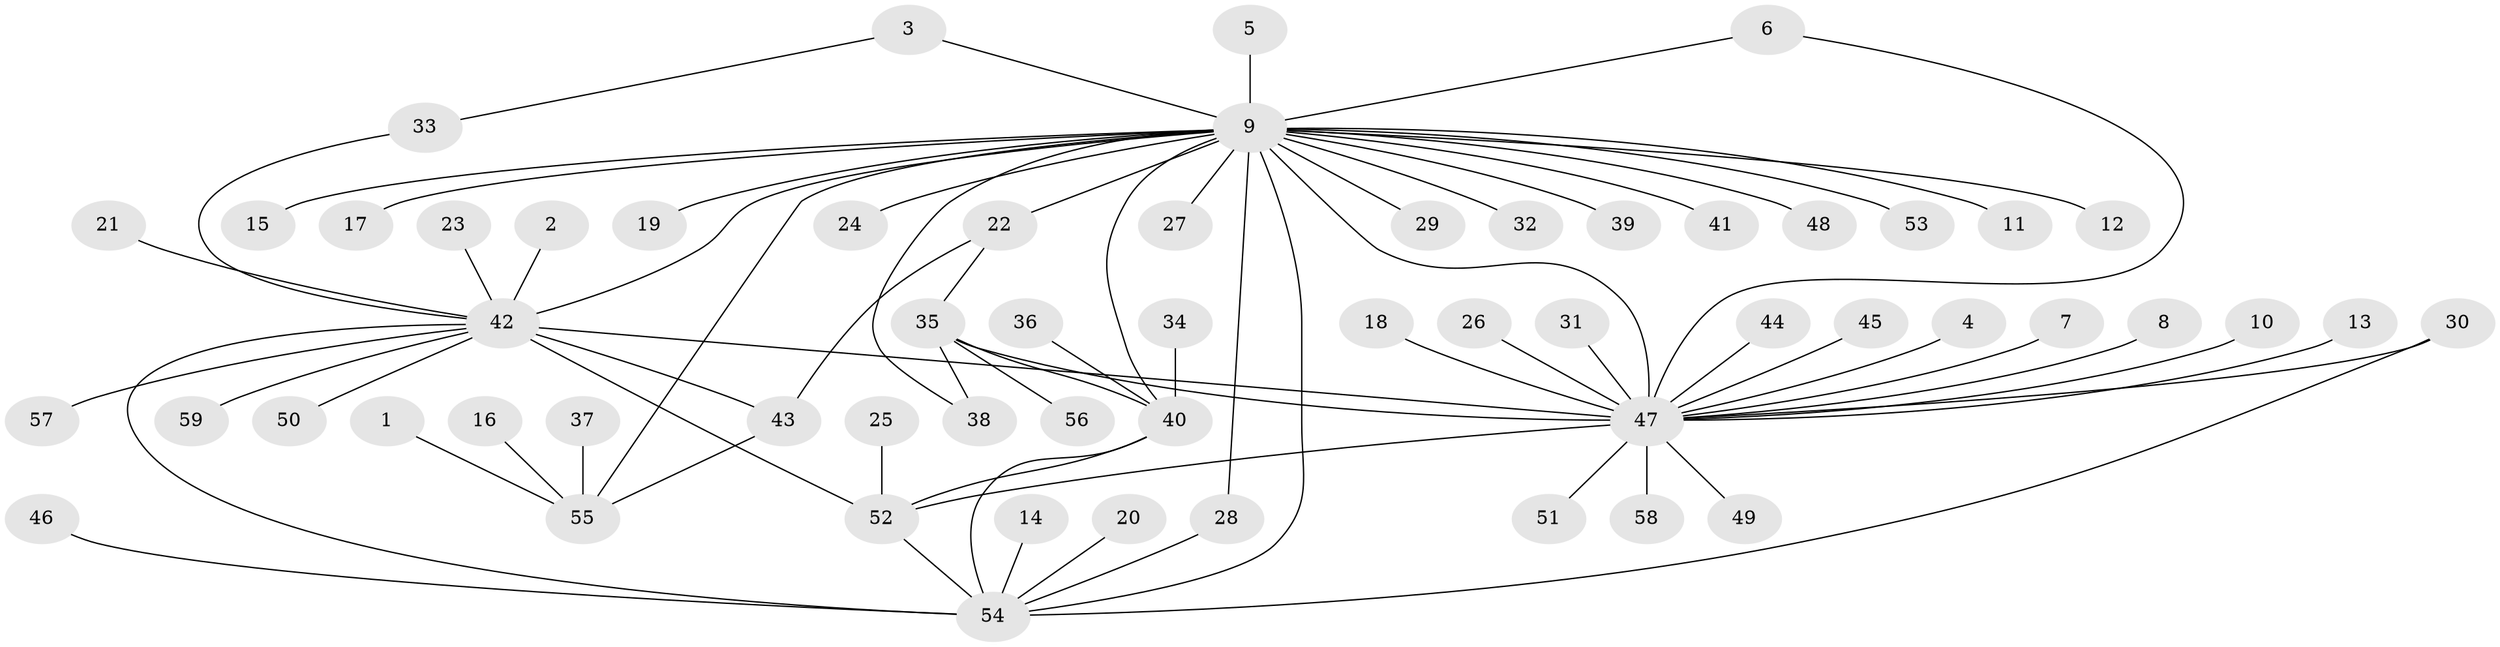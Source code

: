 // original degree distribution, {7: 0.008547008547008548, 29: 0.008547008547008548, 6: 0.017094017094017096, 21: 0.008547008547008548, 3: 0.13675213675213677, 13: 0.008547008547008548, 2: 0.1282051282051282, 4: 0.05982905982905983, 5: 0.02564102564102564, 1: 0.5811965811965812, 11: 0.008547008547008548, 12: 0.008547008547008548}
// Generated by graph-tools (version 1.1) at 2025/49/03/09/25 03:49:58]
// undirected, 59 vertices, 73 edges
graph export_dot {
graph [start="1"]
  node [color=gray90,style=filled];
  1;
  2;
  3;
  4;
  5;
  6;
  7;
  8;
  9;
  10;
  11;
  12;
  13;
  14;
  15;
  16;
  17;
  18;
  19;
  20;
  21;
  22;
  23;
  24;
  25;
  26;
  27;
  28;
  29;
  30;
  31;
  32;
  33;
  34;
  35;
  36;
  37;
  38;
  39;
  40;
  41;
  42;
  43;
  44;
  45;
  46;
  47;
  48;
  49;
  50;
  51;
  52;
  53;
  54;
  55;
  56;
  57;
  58;
  59;
  1 -- 55 [weight=1.0];
  2 -- 42 [weight=1.0];
  3 -- 9 [weight=1.0];
  3 -- 33 [weight=1.0];
  4 -- 47 [weight=1.0];
  5 -- 9 [weight=1.0];
  6 -- 9 [weight=1.0];
  6 -- 47 [weight=1.0];
  7 -- 47 [weight=1.0];
  8 -- 47 [weight=1.0];
  9 -- 11 [weight=1.0];
  9 -- 12 [weight=1.0];
  9 -- 15 [weight=1.0];
  9 -- 17 [weight=1.0];
  9 -- 19 [weight=1.0];
  9 -- 22 [weight=1.0];
  9 -- 24 [weight=1.0];
  9 -- 27 [weight=1.0];
  9 -- 28 [weight=1.0];
  9 -- 29 [weight=1.0];
  9 -- 32 [weight=1.0];
  9 -- 38 [weight=1.0];
  9 -- 39 [weight=1.0];
  9 -- 40 [weight=1.0];
  9 -- 41 [weight=1.0];
  9 -- 42 [weight=3.0];
  9 -- 47 [weight=2.0];
  9 -- 48 [weight=1.0];
  9 -- 53 [weight=1.0];
  9 -- 54 [weight=2.0];
  9 -- 55 [weight=1.0];
  10 -- 47 [weight=1.0];
  13 -- 47 [weight=1.0];
  14 -- 54 [weight=1.0];
  16 -- 55 [weight=1.0];
  18 -- 47 [weight=1.0];
  20 -- 54 [weight=1.0];
  21 -- 42 [weight=1.0];
  22 -- 35 [weight=1.0];
  22 -- 43 [weight=1.0];
  23 -- 42 [weight=1.0];
  25 -- 52 [weight=1.0];
  26 -- 47 [weight=1.0];
  28 -- 54 [weight=1.0];
  30 -- 47 [weight=1.0];
  30 -- 54 [weight=1.0];
  31 -- 47 [weight=1.0];
  33 -- 42 [weight=1.0];
  34 -- 40 [weight=1.0];
  35 -- 38 [weight=1.0];
  35 -- 40 [weight=1.0];
  35 -- 47 [weight=1.0];
  35 -- 56 [weight=1.0];
  36 -- 40 [weight=1.0];
  37 -- 55 [weight=1.0];
  40 -- 52 [weight=1.0];
  40 -- 54 [weight=1.0];
  42 -- 43 [weight=1.0];
  42 -- 47 [weight=2.0];
  42 -- 50 [weight=1.0];
  42 -- 52 [weight=2.0];
  42 -- 54 [weight=3.0];
  42 -- 57 [weight=1.0];
  42 -- 59 [weight=1.0];
  43 -- 55 [weight=1.0];
  44 -- 47 [weight=1.0];
  45 -- 47 [weight=1.0];
  46 -- 54 [weight=1.0];
  47 -- 49 [weight=1.0];
  47 -- 51 [weight=1.0];
  47 -- 52 [weight=2.0];
  47 -- 58 [weight=1.0];
  52 -- 54 [weight=1.0];
}
